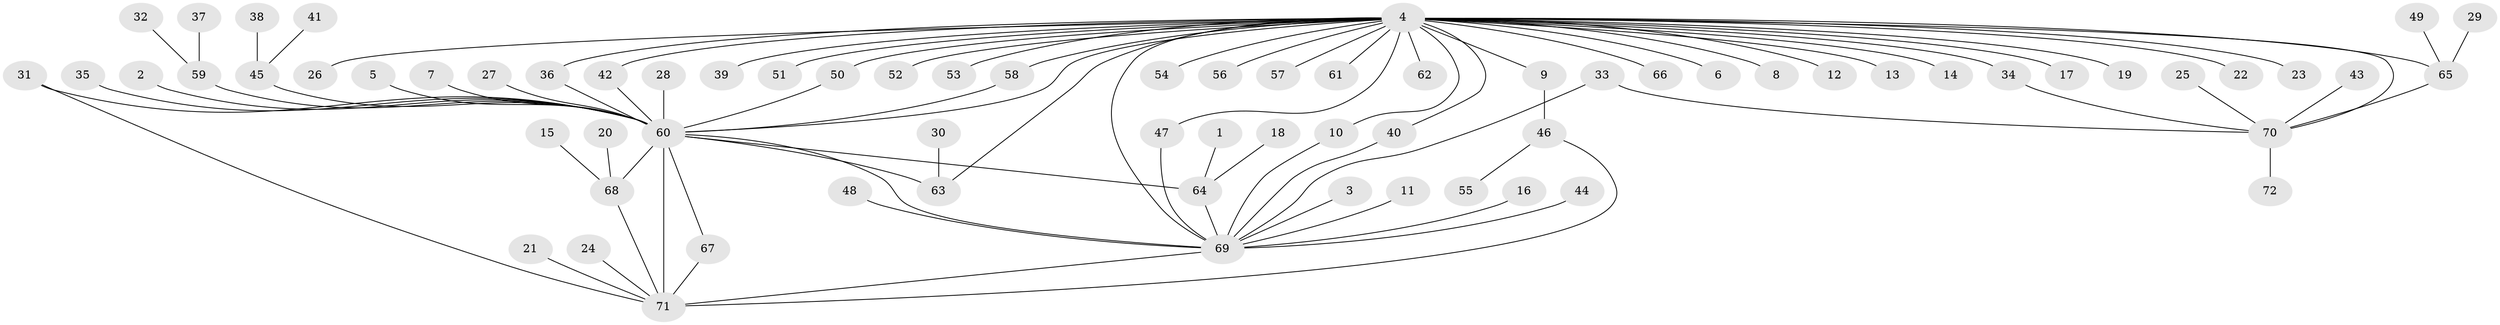 // original degree distribution, {11: 0.006993006993006993, 26: 0.006993006993006993, 3: 0.09090909090909091, 2: 0.21678321678321677, 4: 0.027972027972027972, 23: 0.006993006993006993, 14: 0.006993006993006993, 5: 0.04895104895104895, 6: 0.013986013986013986, 1: 0.5594405594405595, 9: 0.013986013986013986}
// Generated by graph-tools (version 1.1) at 2025/26/03/09/25 03:26:06]
// undirected, 72 vertices, 89 edges
graph export_dot {
graph [start="1"]
  node [color=gray90,style=filled];
  1;
  2;
  3;
  4;
  5;
  6;
  7;
  8;
  9;
  10;
  11;
  12;
  13;
  14;
  15;
  16;
  17;
  18;
  19;
  20;
  21;
  22;
  23;
  24;
  25;
  26;
  27;
  28;
  29;
  30;
  31;
  32;
  33;
  34;
  35;
  36;
  37;
  38;
  39;
  40;
  41;
  42;
  43;
  44;
  45;
  46;
  47;
  48;
  49;
  50;
  51;
  52;
  53;
  54;
  55;
  56;
  57;
  58;
  59;
  60;
  61;
  62;
  63;
  64;
  65;
  66;
  67;
  68;
  69;
  70;
  71;
  72;
  1 -- 64 [weight=1.0];
  2 -- 60 [weight=1.0];
  3 -- 69 [weight=1.0];
  4 -- 6 [weight=1.0];
  4 -- 8 [weight=1.0];
  4 -- 9 [weight=1.0];
  4 -- 10 [weight=1.0];
  4 -- 12 [weight=1.0];
  4 -- 13 [weight=1.0];
  4 -- 14 [weight=1.0];
  4 -- 17 [weight=1.0];
  4 -- 19 [weight=1.0];
  4 -- 22 [weight=1.0];
  4 -- 23 [weight=1.0];
  4 -- 26 [weight=1.0];
  4 -- 34 [weight=1.0];
  4 -- 36 [weight=1.0];
  4 -- 39 [weight=1.0];
  4 -- 40 [weight=1.0];
  4 -- 42 [weight=1.0];
  4 -- 47 [weight=1.0];
  4 -- 50 [weight=1.0];
  4 -- 51 [weight=1.0];
  4 -- 52 [weight=1.0];
  4 -- 53 [weight=1.0];
  4 -- 54 [weight=1.0];
  4 -- 56 [weight=1.0];
  4 -- 57 [weight=1.0];
  4 -- 58 [weight=1.0];
  4 -- 60 [weight=1.0];
  4 -- 61 [weight=1.0];
  4 -- 62 [weight=1.0];
  4 -- 63 [weight=1.0];
  4 -- 65 [weight=2.0];
  4 -- 66 [weight=1.0];
  4 -- 69 [weight=2.0];
  4 -- 70 [weight=1.0];
  5 -- 60 [weight=1.0];
  7 -- 60 [weight=1.0];
  9 -- 46 [weight=1.0];
  10 -- 69 [weight=1.0];
  11 -- 69 [weight=1.0];
  15 -- 68 [weight=1.0];
  16 -- 69 [weight=1.0];
  18 -- 64 [weight=1.0];
  20 -- 68 [weight=1.0];
  21 -- 71 [weight=1.0];
  24 -- 71 [weight=1.0];
  25 -- 70 [weight=1.0];
  27 -- 60 [weight=1.0];
  28 -- 60 [weight=1.0];
  29 -- 65 [weight=1.0];
  30 -- 63 [weight=1.0];
  31 -- 60 [weight=1.0];
  31 -- 71 [weight=1.0];
  32 -- 59 [weight=1.0];
  33 -- 69 [weight=1.0];
  33 -- 70 [weight=1.0];
  34 -- 70 [weight=1.0];
  35 -- 60 [weight=1.0];
  36 -- 60 [weight=1.0];
  37 -- 59 [weight=1.0];
  38 -- 45 [weight=1.0];
  40 -- 69 [weight=1.0];
  41 -- 45 [weight=1.0];
  42 -- 60 [weight=1.0];
  43 -- 70 [weight=1.0];
  44 -- 69 [weight=1.0];
  45 -- 60 [weight=1.0];
  46 -- 55 [weight=1.0];
  46 -- 71 [weight=1.0];
  47 -- 69 [weight=1.0];
  48 -- 69 [weight=1.0];
  49 -- 65 [weight=1.0];
  50 -- 60 [weight=1.0];
  58 -- 60 [weight=1.0];
  59 -- 60 [weight=1.0];
  60 -- 63 [weight=2.0];
  60 -- 64 [weight=3.0];
  60 -- 67 [weight=1.0];
  60 -- 68 [weight=1.0];
  60 -- 69 [weight=1.0];
  60 -- 71 [weight=2.0];
  64 -- 69 [weight=1.0];
  65 -- 70 [weight=1.0];
  67 -- 71 [weight=1.0];
  68 -- 71 [weight=1.0];
  69 -- 71 [weight=1.0];
  70 -- 72 [weight=1.0];
}
